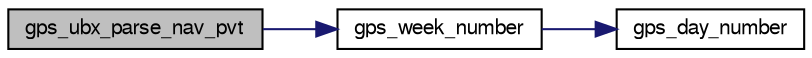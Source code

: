 digraph "gps_ubx_parse_nav_pvt"
{
  edge [fontname="FreeSans",fontsize="10",labelfontname="FreeSans",labelfontsize="10"];
  node [fontname="FreeSans",fontsize="10",shape=record];
  rankdir="LR";
  Node1 [label="gps_ubx_parse_nav_pvt",height=0.2,width=0.4,color="black", fillcolor="grey75", style="filled", fontcolor="black"];
  Node1 -> Node2 [color="midnightblue",fontsize="10",style="solid",fontname="FreeSans"];
  Node2 [label="gps_week_number",height=0.2,width=0.4,color="black", fillcolor="white", style="filled",URL="$gps_8c.html#a5904be2de6c3e1e04d7789b135bc0f6b",tooltip="Number of weeks since navigation epoch (6 January 1980) "];
  Node2 -> Node3 [color="midnightblue",fontsize="10",style="solid",fontname="FreeSans"];
  Node3 [label="gps_day_number",height=0.2,width=0.4,color="black", fillcolor="white", style="filled",URL="$gps_8c.html#ad7cc952bdfa486da28aa1ec51a0940e7",tooltip="Number of days since navigation epoch (6 January 1980) "];
}
